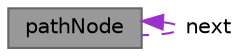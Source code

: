 digraph "pathNode"
{
 // LATEX_PDF_SIZE
  bgcolor="transparent";
  edge [fontname=Helvetica,fontsize=10,labelfontname=Helvetica,labelfontsize=10];
  node [fontname=Helvetica,fontsize=10,shape=box,height=0.2,width=0.4];
  Node1 [label="pathNode",height=0.2,width=0.4,color="gray40", fillcolor="grey60", style="filled", fontcolor="black",tooltip="the linked list node representing an action"];
  Node1 -> Node1 [dir="back",color="darkorchid3",style="dashed",label=" next" ];
}
